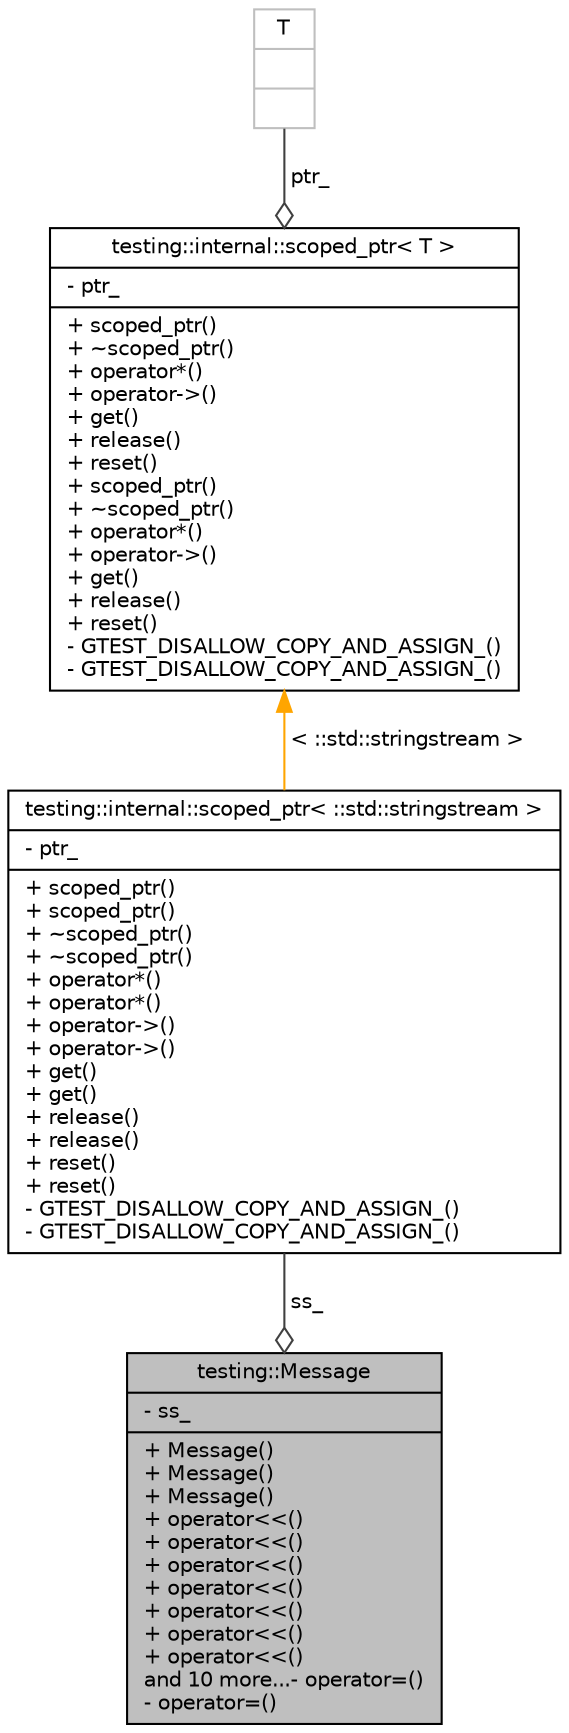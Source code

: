 digraph G
{
  edge [fontname="Helvetica",fontsize="10",labelfontname="Helvetica",labelfontsize="10"];
  node [fontname="Helvetica",fontsize="10",shape=record];
  Node1 [label="{testing::Message\n|- ss_\l|+ Message()\l+ Message()\l+ Message()\l+ operator\<\<()\l+ operator\<\<()\l+ operator\<\<()\l+ operator\<\<()\l+ operator\<\<()\l+ operator\<\<()\l+ operator\<\<()\land 10 more...- operator=()\l- operator=()\l}",height=0.2,width=0.4,color="black", fillcolor="grey75", style="filled" fontcolor="black"];
  Node2 -> Node1 [color="grey25",fontsize="10",style="solid",label=" ss_" ,arrowhead="odiamond",fontname="Helvetica"];
  Node2 [label="{testing::internal::scoped_ptr\< ::std::stringstream \>\n|- ptr_\l|+ scoped_ptr()\l+ scoped_ptr()\l+ ~scoped_ptr()\l+ ~scoped_ptr()\l+ operator*()\l+ operator*()\l+ operator-\>()\l+ operator-\>()\l+ get()\l+ get()\l+ release()\l+ release()\l+ reset()\l+ reset()\l- GTEST_DISALLOW_COPY_AND_ASSIGN_()\l- GTEST_DISALLOW_COPY_AND_ASSIGN_()\l}",height=0.2,width=0.4,color="black", fillcolor="white", style="filled",URL="$classtesting_1_1internal_1_1scoped__ptr.html"];
  Node3 -> Node2 [dir="back",color="orange",fontsize="10",style="solid",label=" \< ::std::stringstream \>" ,fontname="Helvetica"];
  Node3 [label="{testing::internal::scoped_ptr\< T \>\n|- ptr_\l|+ scoped_ptr()\l+ ~scoped_ptr()\l+ operator*()\l+ operator-\>()\l+ get()\l+ release()\l+ reset()\l+ scoped_ptr()\l+ ~scoped_ptr()\l+ operator*()\l+ operator-\>()\l+ get()\l+ release()\l+ reset()\l- GTEST_DISALLOW_COPY_AND_ASSIGN_()\l- GTEST_DISALLOW_COPY_AND_ASSIGN_()\l}",height=0.2,width=0.4,color="black", fillcolor="white", style="filled",URL="$classtesting_1_1internal_1_1scoped__ptr.html"];
  Node4 -> Node3 [color="grey25",fontsize="10",style="solid",label=" ptr_" ,arrowhead="odiamond",fontname="Helvetica"];
  Node4 [label="{T\n||}",height=0.2,width=0.4,color="grey75", fillcolor="white", style="filled"];
}
